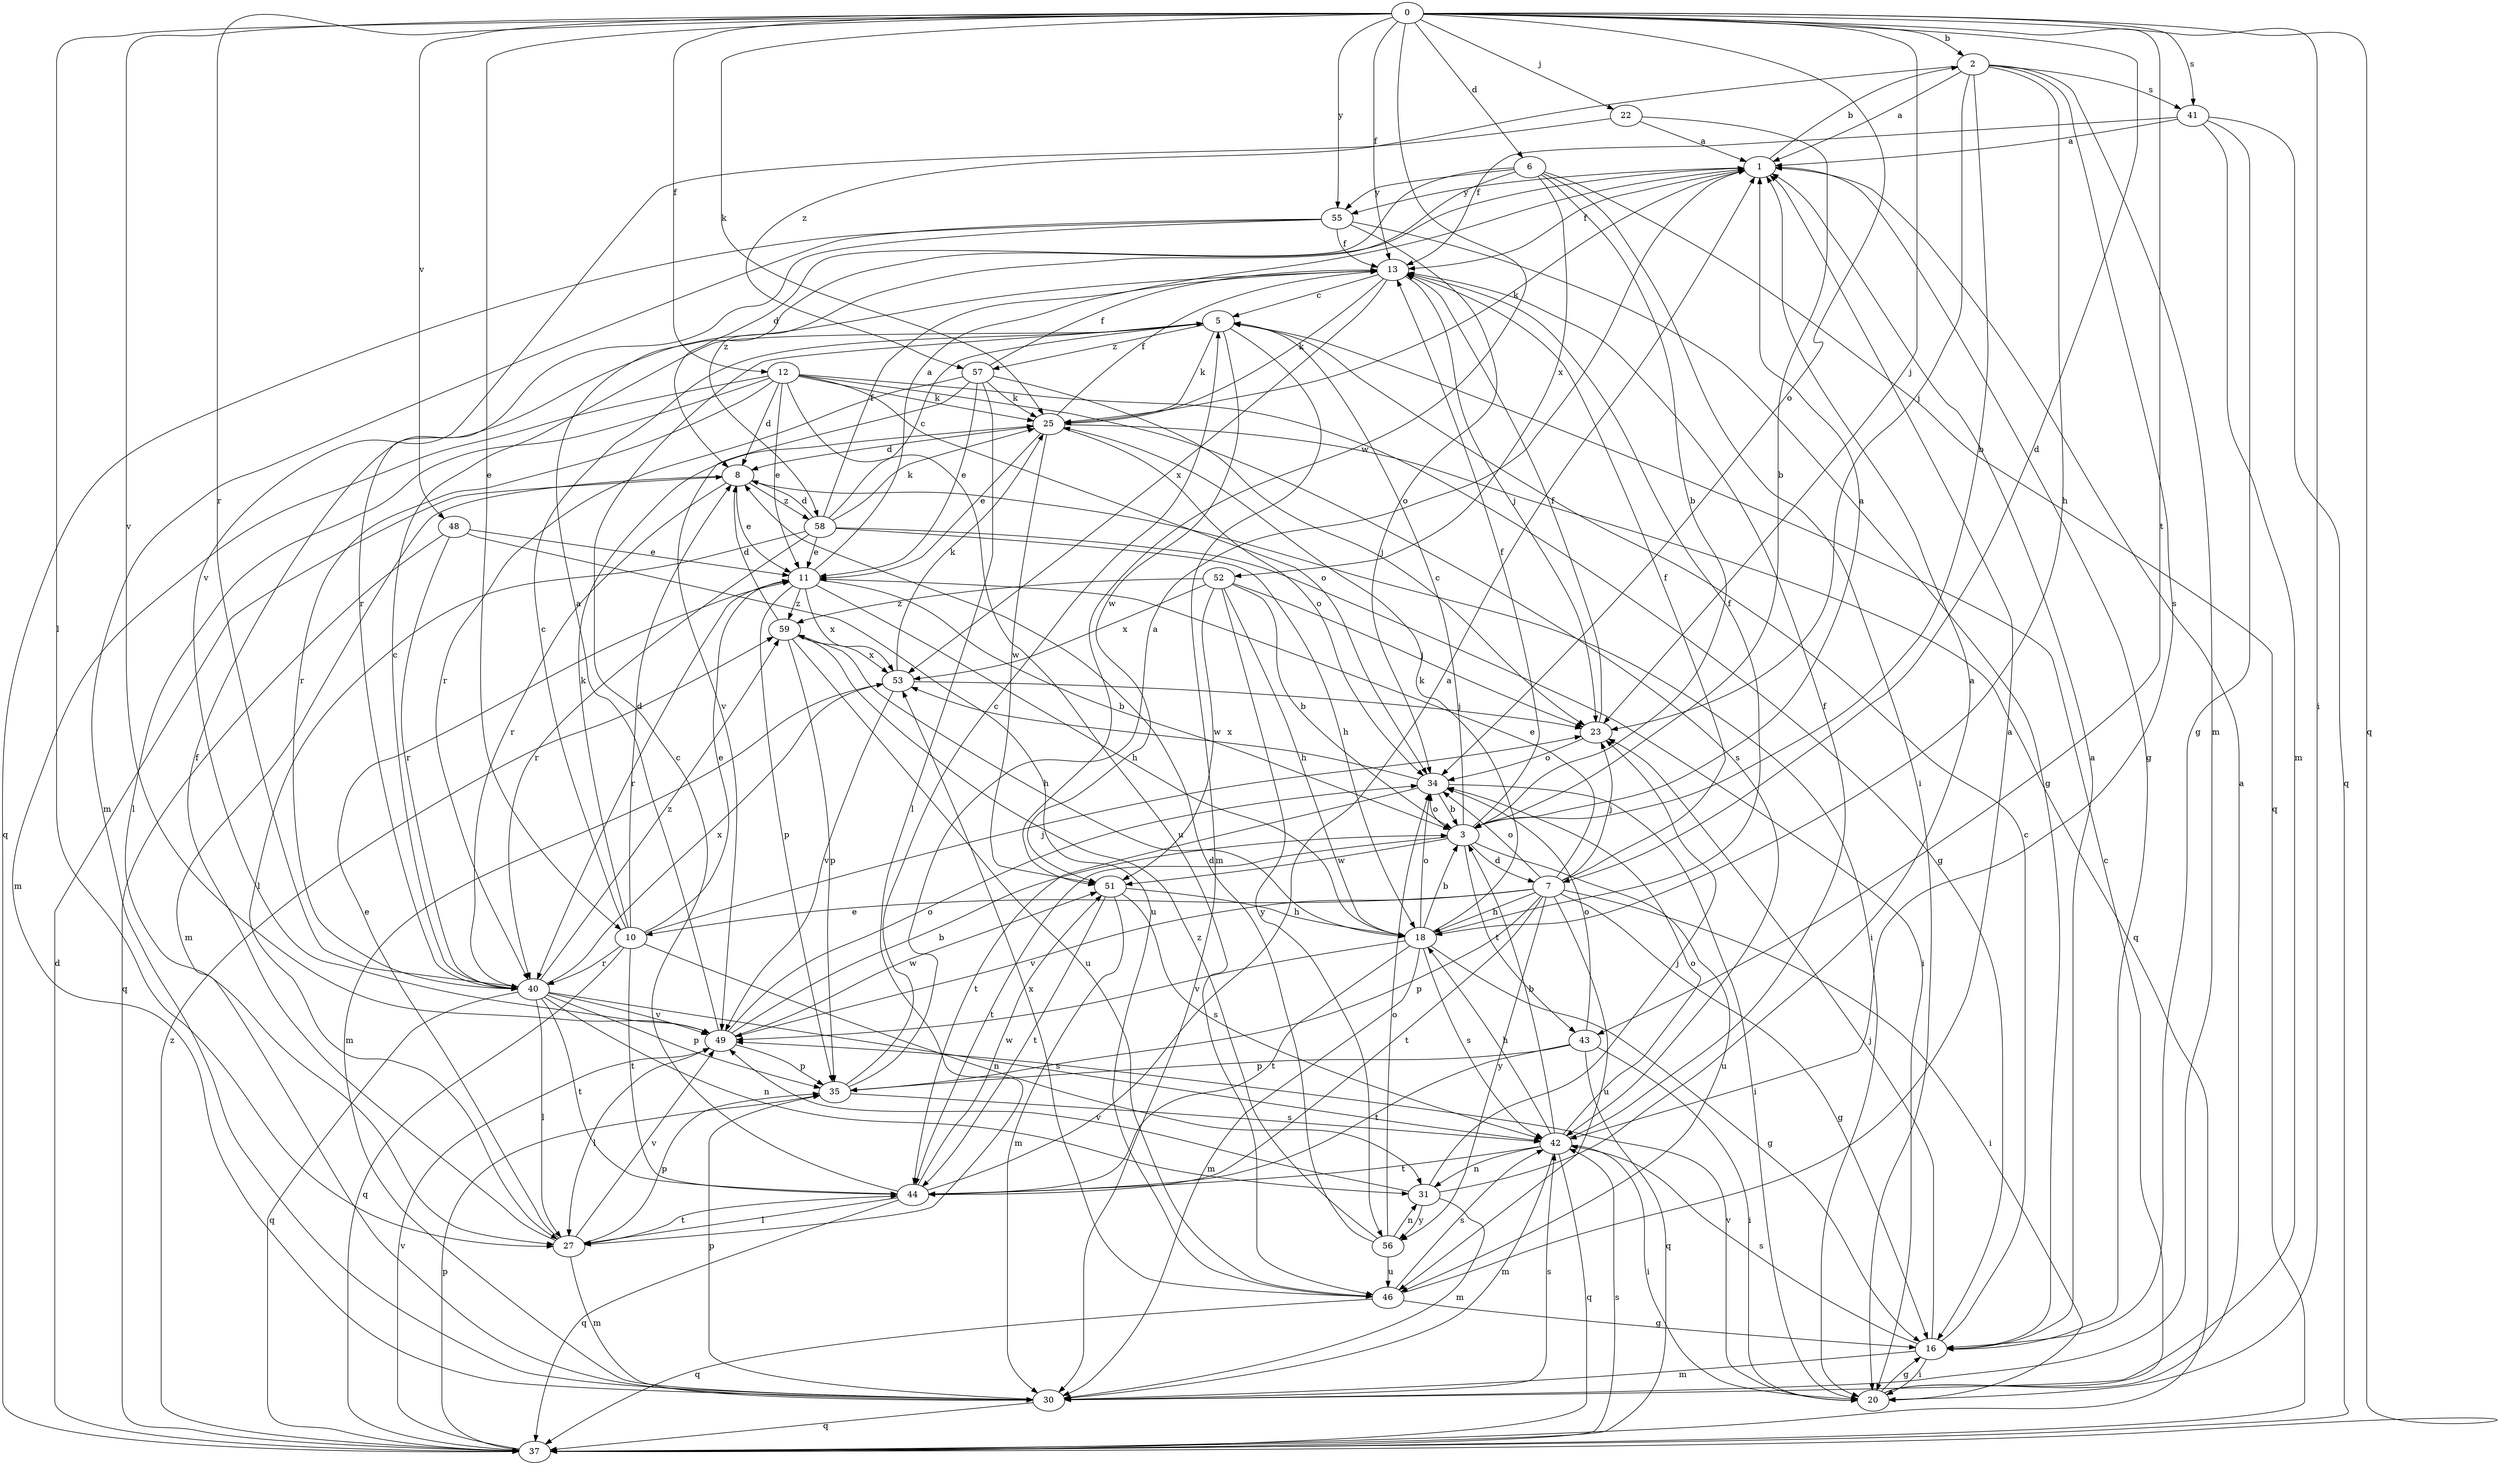 strict digraph  {
0;
1;
2;
3;
5;
6;
7;
8;
10;
11;
12;
13;
16;
18;
20;
22;
23;
25;
27;
30;
31;
34;
35;
37;
40;
41;
42;
43;
44;
46;
48;
49;
51;
52;
53;
55;
56;
57;
58;
59;
0 -> 2  [label=b];
0 -> 6  [label=d];
0 -> 7  [label=d];
0 -> 10  [label=e];
0 -> 12  [label=f];
0 -> 13  [label=f];
0 -> 20  [label=i];
0 -> 22  [label=j];
0 -> 23  [label=j];
0 -> 25  [label=k];
0 -> 27  [label=l];
0 -> 34  [label=o];
0 -> 37  [label=q];
0 -> 40  [label=r];
0 -> 41  [label=s];
0 -> 43  [label=t];
0 -> 48  [label=v];
0 -> 49  [label=v];
0 -> 51  [label=w];
0 -> 55  [label=y];
1 -> 2  [label=b];
1 -> 13  [label=f];
1 -> 16  [label=g];
1 -> 25  [label=k];
1 -> 55  [label=y];
2 -> 1  [label=a];
2 -> 3  [label=b];
2 -> 18  [label=h];
2 -> 23  [label=j];
2 -> 30  [label=m];
2 -> 41  [label=s];
2 -> 42  [label=s];
2 -> 57  [label=z];
3 -> 1  [label=a];
3 -> 5  [label=c];
3 -> 7  [label=d];
3 -> 13  [label=f];
3 -> 34  [label=o];
3 -> 43  [label=t];
3 -> 44  [label=t];
3 -> 46  [label=u];
3 -> 51  [label=w];
5 -> 25  [label=k];
5 -> 30  [label=m];
5 -> 51  [label=w];
5 -> 57  [label=z];
6 -> 3  [label=b];
6 -> 8  [label=d];
6 -> 20  [label=i];
6 -> 37  [label=q];
6 -> 52  [label=x];
6 -> 55  [label=y];
6 -> 58  [label=z];
7 -> 10  [label=e];
7 -> 11  [label=e];
7 -> 13  [label=f];
7 -> 16  [label=g];
7 -> 18  [label=h];
7 -> 20  [label=i];
7 -> 23  [label=j];
7 -> 34  [label=o];
7 -> 35  [label=p];
7 -> 44  [label=t];
7 -> 46  [label=u];
7 -> 49  [label=v];
7 -> 56  [label=y];
8 -> 11  [label=e];
8 -> 20  [label=i];
8 -> 30  [label=m];
8 -> 40  [label=r];
8 -> 58  [label=z];
10 -> 5  [label=c];
10 -> 8  [label=d];
10 -> 11  [label=e];
10 -> 23  [label=j];
10 -> 25  [label=k];
10 -> 31  [label=n];
10 -> 37  [label=q];
10 -> 40  [label=r];
10 -> 44  [label=t];
11 -> 1  [label=a];
11 -> 3  [label=b];
11 -> 18  [label=h];
11 -> 35  [label=p];
11 -> 40  [label=r];
11 -> 53  [label=x];
11 -> 59  [label=z];
12 -> 8  [label=d];
12 -> 11  [label=e];
12 -> 16  [label=g];
12 -> 25  [label=k];
12 -> 27  [label=l];
12 -> 30  [label=m];
12 -> 34  [label=o];
12 -> 40  [label=r];
12 -> 42  [label=s];
12 -> 46  [label=u];
13 -> 5  [label=c];
13 -> 23  [label=j];
13 -> 25  [label=k];
13 -> 53  [label=x];
16 -> 1  [label=a];
16 -> 5  [label=c];
16 -> 20  [label=i];
16 -> 23  [label=j];
16 -> 30  [label=m];
16 -> 42  [label=s];
18 -> 3  [label=b];
18 -> 13  [label=f];
18 -> 16  [label=g];
18 -> 25  [label=k];
18 -> 30  [label=m];
18 -> 34  [label=o];
18 -> 42  [label=s];
18 -> 44  [label=t];
18 -> 49  [label=v];
20 -> 1  [label=a];
20 -> 5  [label=c];
20 -> 16  [label=g];
20 -> 49  [label=v];
22 -> 1  [label=a];
22 -> 3  [label=b];
22 -> 49  [label=v];
23 -> 13  [label=f];
23 -> 34  [label=o];
25 -> 8  [label=d];
25 -> 11  [label=e];
25 -> 13  [label=f];
25 -> 34  [label=o];
25 -> 37  [label=q];
25 -> 51  [label=w];
27 -> 11  [label=e];
27 -> 13  [label=f];
27 -> 30  [label=m];
27 -> 35  [label=p];
27 -> 44  [label=t];
27 -> 49  [label=v];
30 -> 35  [label=p];
30 -> 37  [label=q];
30 -> 42  [label=s];
31 -> 1  [label=a];
31 -> 23  [label=j];
31 -> 30  [label=m];
31 -> 49  [label=v];
31 -> 56  [label=y];
34 -> 3  [label=b];
34 -> 20  [label=i];
34 -> 44  [label=t];
34 -> 53  [label=x];
35 -> 1  [label=a];
35 -> 5  [label=c];
35 -> 42  [label=s];
37 -> 8  [label=d];
37 -> 35  [label=p];
37 -> 42  [label=s];
37 -> 49  [label=v];
37 -> 59  [label=z];
40 -> 5  [label=c];
40 -> 27  [label=l];
40 -> 31  [label=n];
40 -> 35  [label=p];
40 -> 37  [label=q];
40 -> 42  [label=s];
40 -> 44  [label=t];
40 -> 49  [label=v];
40 -> 53  [label=x];
40 -> 59  [label=z];
41 -> 1  [label=a];
41 -> 13  [label=f];
41 -> 16  [label=g];
41 -> 30  [label=m];
41 -> 37  [label=q];
42 -> 3  [label=b];
42 -> 13  [label=f];
42 -> 18  [label=h];
42 -> 20  [label=i];
42 -> 30  [label=m];
42 -> 31  [label=n];
42 -> 34  [label=o];
42 -> 37  [label=q];
42 -> 44  [label=t];
43 -> 20  [label=i];
43 -> 34  [label=o];
43 -> 35  [label=p];
43 -> 37  [label=q];
43 -> 44  [label=t];
44 -> 1  [label=a];
44 -> 5  [label=c];
44 -> 27  [label=l];
44 -> 37  [label=q];
44 -> 51  [label=w];
46 -> 1  [label=a];
46 -> 16  [label=g];
46 -> 37  [label=q];
46 -> 42  [label=s];
46 -> 53  [label=x];
48 -> 11  [label=e];
48 -> 37  [label=q];
48 -> 40  [label=r];
48 -> 46  [label=u];
49 -> 1  [label=a];
49 -> 3  [label=b];
49 -> 27  [label=l];
49 -> 34  [label=o];
49 -> 35  [label=p];
49 -> 51  [label=w];
51 -> 18  [label=h];
51 -> 30  [label=m];
51 -> 42  [label=s];
51 -> 44  [label=t];
52 -> 3  [label=b];
52 -> 18  [label=h];
52 -> 23  [label=j];
52 -> 51  [label=w];
52 -> 53  [label=x];
52 -> 56  [label=y];
52 -> 59  [label=z];
53 -> 23  [label=j];
53 -> 25  [label=k];
53 -> 30  [label=m];
53 -> 49  [label=v];
55 -> 13  [label=f];
55 -> 16  [label=g];
55 -> 30  [label=m];
55 -> 34  [label=o];
55 -> 37  [label=q];
55 -> 40  [label=r];
56 -> 8  [label=d];
56 -> 31  [label=n];
56 -> 34  [label=o];
56 -> 46  [label=u];
56 -> 59  [label=z];
57 -> 11  [label=e];
57 -> 13  [label=f];
57 -> 23  [label=j];
57 -> 25  [label=k];
57 -> 27  [label=l];
57 -> 40  [label=r];
57 -> 49  [label=v];
58 -> 5  [label=c];
58 -> 8  [label=d];
58 -> 11  [label=e];
58 -> 13  [label=f];
58 -> 18  [label=h];
58 -> 20  [label=i];
58 -> 25  [label=k];
58 -> 27  [label=l];
58 -> 40  [label=r];
59 -> 8  [label=d];
59 -> 18  [label=h];
59 -> 35  [label=p];
59 -> 46  [label=u];
59 -> 53  [label=x];
}
